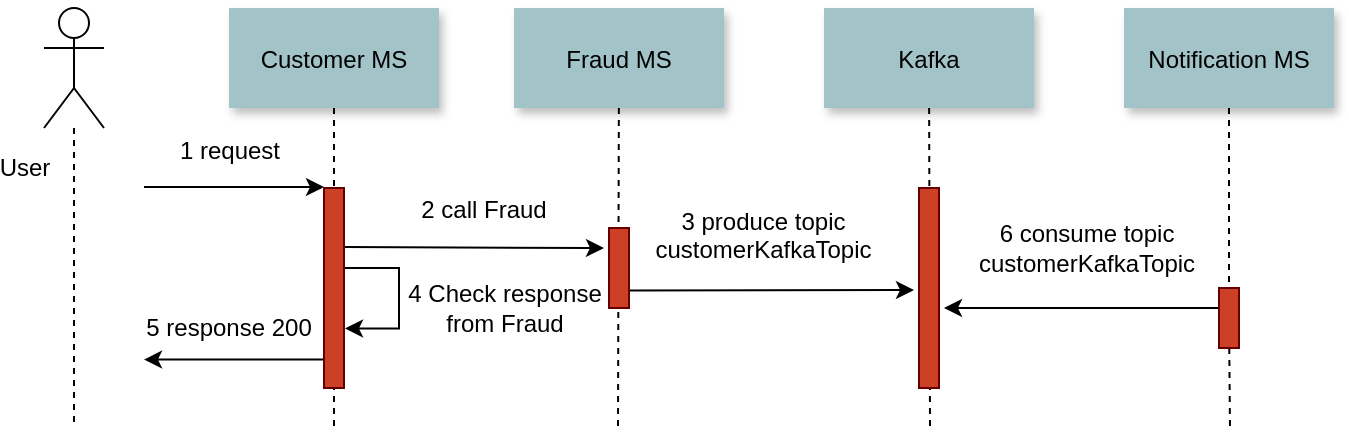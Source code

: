 <mxfile version="17.4.3" type="github">
  <diagram name="Page-1" id="9361dd3d-8414-5efd-6122-117bd74ce7a7">
    <mxGraphModel dx="569" dy="279" grid="1" gridSize="10" guides="1" tooltips="1" connect="1" arrows="1" fold="1" page="0" pageScale="1.5" pageWidth="826" pageHeight="1169" background="none" math="0" shadow="0">
      <root>
        <mxCell id="0" />
        <mxCell id="1" parent="0" />
        <mxCell id="23" value="" style="edgeStyle=none;endArrow=none;dashed=1;startArrow=none;fontSize=12;" parent="1" source="21" edge="1">
          <mxGeometry x="614.488" y="175.0" width="100" height="100" as="geometry">
            <mxPoint x="674.653" y="110" as="sourcePoint" />
            <mxPoint x="653" y="270" as="targetPoint" />
          </mxGeometry>
        </mxCell>
        <mxCell id="3" value="1 request" style="edgeStyle=none;verticalLabelPosition=top;verticalAlign=bottom;labelPosition=left;align=right;fontSize=12;" parent="1" edge="1">
          <mxGeometry width="100" height="100" as="geometry">
            <mxPoint x="110" y="149.5" as="sourcePoint" />
            <mxPoint x="200" y="149.5" as="targetPoint" />
            <mxPoint x="25" y="-9" as="offset" />
          </mxGeometry>
        </mxCell>
        <mxCell id="4" value="Customer MS" style="shadow=1;fillColor=#A2C4C9;strokeColor=none;fontSize=12;" parent="1" vertex="1">
          <mxGeometry x="152.5" y="60" width="105" height="50" as="geometry" />
        </mxCell>
        <mxCell id="7" value="Fraud MS" style="shadow=1;fillColor=#A2C4C9;strokeColor=none;fontSize=12;" parent="1" vertex="1">
          <mxGeometry x="295" y="60" width="105" height="50" as="geometry" />
        </mxCell>
        <mxCell id="8" value="" style="edgeStyle=none;endArrow=none;dashed=1;fontSize=12;" parent="1" source="7" edge="1">
          <mxGeometry x="272.335" y="165" width="100" height="100" as="geometry">
            <mxPoint x="347.259" y="110" as="sourcePoint" />
            <mxPoint x="347" y="270" as="targetPoint" />
          </mxGeometry>
        </mxCell>
        <mxCell id="9" value="2 call Fraud" style="edgeStyle=none;verticalLabelPosition=top;verticalAlign=bottom;fontSize=12;" parent="1" edge="1">
          <mxGeometry width="100" height="100" as="geometry">
            <mxPoint x="210" y="179.5" as="sourcePoint" />
            <mxPoint x="340" y="180" as="targetPoint" />
            <mxPoint x="5" y="-10" as="offset" />
          </mxGeometry>
        </mxCell>
        <mxCell id="12" value="" style="edgeStyle=none;verticalLabelPosition=top;verticalAlign=bottom;labelPosition=left;align=right;endArrow=none;startArrow=classic;fontSize=12;" parent="1" edge="1">
          <mxGeometry x="110" y="135.759" width="100" height="100" as="geometry">
            <mxPoint x="110" y="235.759" as="sourcePoint" />
            <mxPoint x="200" y="235.759" as="targetPoint" />
          </mxGeometry>
        </mxCell>
        <mxCell id="CJhquZ9jdKp3idAawmTU-104" value="5 response 200" style="edgeLabel;html=1;align=center;verticalAlign=middle;resizable=0;points=[];fontSize=12;" vertex="1" connectable="0" parent="12">
          <mxGeometry relative="1" as="geometry">
            <mxPoint x="-3" y="-16" as="offset" />
          </mxGeometry>
        </mxCell>
        <mxCell id="13" value="3 produce topic&#xa;customerKafkaTopic" style="edgeStyle=none;verticalLabelPosition=top;verticalAlign=bottom;fontSize=12;" parent="1" edge="1">
          <mxGeometry width="100" height="100" as="geometry">
            <mxPoint x="352.5" y="201.206" as="sourcePoint" />
            <mxPoint x="495" y="201" as="targetPoint" />
            <mxPoint x="-4" y="-11" as="offset" />
          </mxGeometry>
        </mxCell>
        <mxCell id="15" value="Kafka" style="shadow=1;fillColor=#A2C4C9;strokeColor=none;fontSize=12;" parent="1" vertex="1">
          <mxGeometry x="450.004" y="60.0" width="105" height="50" as="geometry" />
        </mxCell>
        <mxCell id="16" value="" style="edgeStyle=none;endArrow=none;dashed=1;fontSize=12;" parent="1" source="15" edge="1">
          <mxGeometry x="437.043" y="270" width="100" height="100" as="geometry">
            <mxPoint x="514.543" y="220.0" as="sourcePoint" />
            <mxPoint x="503" y="270" as="targetPoint" />
          </mxGeometry>
        </mxCell>
        <mxCell id="17" value="" style="fillColor=#CC4125;strokeColor=#660000;fontSize=12;" parent="1" vertex="1">
          <mxGeometry x="497.5" y="150" width="10" height="100" as="geometry" />
        </mxCell>
        <mxCell id="CJhquZ9jdKp3idAawmTU-94" style="edgeStyle=orthogonalEdgeStyle;rounded=0;orthogonalLoop=1;jettySize=auto;html=1;exitX=0;exitY=0.25;exitDx=0;exitDy=0;endArrow=classic;endFill=1;startArrow=none;startFill=0;fontSize=12;" edge="1" parent="1" source="21">
          <mxGeometry relative="1" as="geometry">
            <mxPoint x="510" y="210" as="targetPoint" />
            <Array as="points">
              <mxPoint x="648" y="210" />
            </Array>
          </mxGeometry>
        </mxCell>
        <mxCell id="CJhquZ9jdKp3idAawmTU-98" value="6 consume topic&lt;br style=&quot;padding: 0px; margin: 0px; font-size: 12px;&quot;&gt;customerKafkaTopic" style="edgeLabel;html=1;align=center;verticalAlign=middle;resizable=0;points=[];fontSize=12;" vertex="1" connectable="0" parent="CJhquZ9jdKp3idAawmTU-94">
          <mxGeometry x="-0.134" y="-1" relative="1" as="geometry">
            <mxPoint x="-9" y="-29" as="offset" />
          </mxGeometry>
        </mxCell>
        <mxCell id="22" value="Notification MS" style="shadow=1;fillColor=#A2C4C9;strokeColor=none;fontSize=12;" parent="1" vertex="1">
          <mxGeometry x="600" y="60" width="105" height="50" as="geometry" />
        </mxCell>
        <mxCell id="33" value="" style="edgeStyle=elbowEdgeStyle;elbow=horizontal;endArrow=none;dashed=1;fontSize=12;" parent="1" source="4" edge="1">
          <mxGeometry x="230.0" y="310" width="100" height="100" as="geometry">
            <mxPoint x="230.0" y="410" as="sourcePoint" />
            <mxPoint x="205" y="270" as="targetPoint" />
          </mxGeometry>
        </mxCell>
        <mxCell id="CJhquZ9jdKp3idAawmTU-91" style="edgeStyle=orthogonalEdgeStyle;rounded=0;orthogonalLoop=1;jettySize=auto;html=1;dashed=1;endArrow=none;endFill=0;fontSize=12;" edge="1" parent="1" source="CJhquZ9jdKp3idAawmTU-89">
          <mxGeometry relative="1" as="geometry">
            <mxPoint x="75" y="270" as="targetPoint" />
          </mxGeometry>
        </mxCell>
        <mxCell id="CJhquZ9jdKp3idAawmTU-106" value="User" style="edgeLabel;html=1;align=center;verticalAlign=middle;resizable=0;points=[];fontSize=12;" vertex="1" connectable="0" parent="CJhquZ9jdKp3idAawmTU-91">
          <mxGeometry x="-0.443" relative="1" as="geometry">
            <mxPoint x="-25" y="-22" as="offset" />
          </mxGeometry>
        </mxCell>
        <mxCell id="CJhquZ9jdKp3idAawmTU-89" value="" style="shape=umlActor;verticalLabelPosition=bottom;verticalAlign=top;html=1;outlineConnect=0;fontSize=12;" vertex="1" parent="1">
          <mxGeometry x="60" y="60" width="30" height="60" as="geometry" />
        </mxCell>
        <mxCell id="21" value="" style="fillColor=#CC4125;strokeColor=#660000;fontSize=12;" parent="1" vertex="1">
          <mxGeometry x="647.5" y="200" width="10" height="30" as="geometry" />
        </mxCell>
        <mxCell id="CJhquZ9jdKp3idAawmTU-97" value="" style="edgeStyle=none;endArrow=none;dashed=1;fontSize=12;" edge="1" parent="1" source="22" target="21">
          <mxGeometry x="614.488" y="175.0" width="100" height="100" as="geometry">
            <mxPoint x="652.564" y="110" as="sourcePoint" />
            <mxPoint x="653" y="280" as="targetPoint" />
          </mxGeometry>
        </mxCell>
        <mxCell id="6" value="" style="fillColor=#CC4125;strokeColor=#660000;fontSize=12;" parent="1" vertex="1">
          <mxGeometry x="342.5" y="170" width="10" height="40" as="geometry" />
        </mxCell>
        <mxCell id="CJhquZ9jdKp3idAawmTU-102" style="edgeStyle=orthogonalEdgeStyle;rounded=0;orthogonalLoop=1;jettySize=auto;html=1;exitX=1;exitY=0.5;exitDx=0;exitDy=0;startArrow=none;startFill=0;endArrow=classic;endFill=1;entryX=1.05;entryY=0.878;entryDx=0;entryDy=0;entryPerimeter=0;fontSize=12;" edge="1" parent="1">
          <mxGeometry relative="1" as="geometry">
            <mxPoint x="210.5" y="220.24" as="targetPoint" />
            <mxPoint x="210" y="190" as="sourcePoint" />
            <Array as="points">
              <mxPoint x="237.5" y="190" />
              <mxPoint x="237.5" y="220" />
            </Array>
          </mxGeometry>
        </mxCell>
        <mxCell id="CJhquZ9jdKp3idAawmTU-103" value="4 Check response&lt;br style=&quot;font-size: 12px;&quot;&gt;from Fraud" style="edgeLabel;html=1;align=center;verticalAlign=middle;resizable=0;points=[];fontSize=12;" vertex="1" connectable="0" parent="CJhquZ9jdKp3idAawmTU-102">
          <mxGeometry x="-0.11" y="1" relative="1" as="geometry">
            <mxPoint x="51" y="10" as="offset" />
          </mxGeometry>
        </mxCell>
        <mxCell id="2" value="" style="fillColor=#CC4125;strokeColor=#660000;fontSize=12;" parent="1" vertex="1">
          <mxGeometry x="200" y="150" width="10" height="100" as="geometry" />
        </mxCell>
      </root>
    </mxGraphModel>
  </diagram>
</mxfile>
